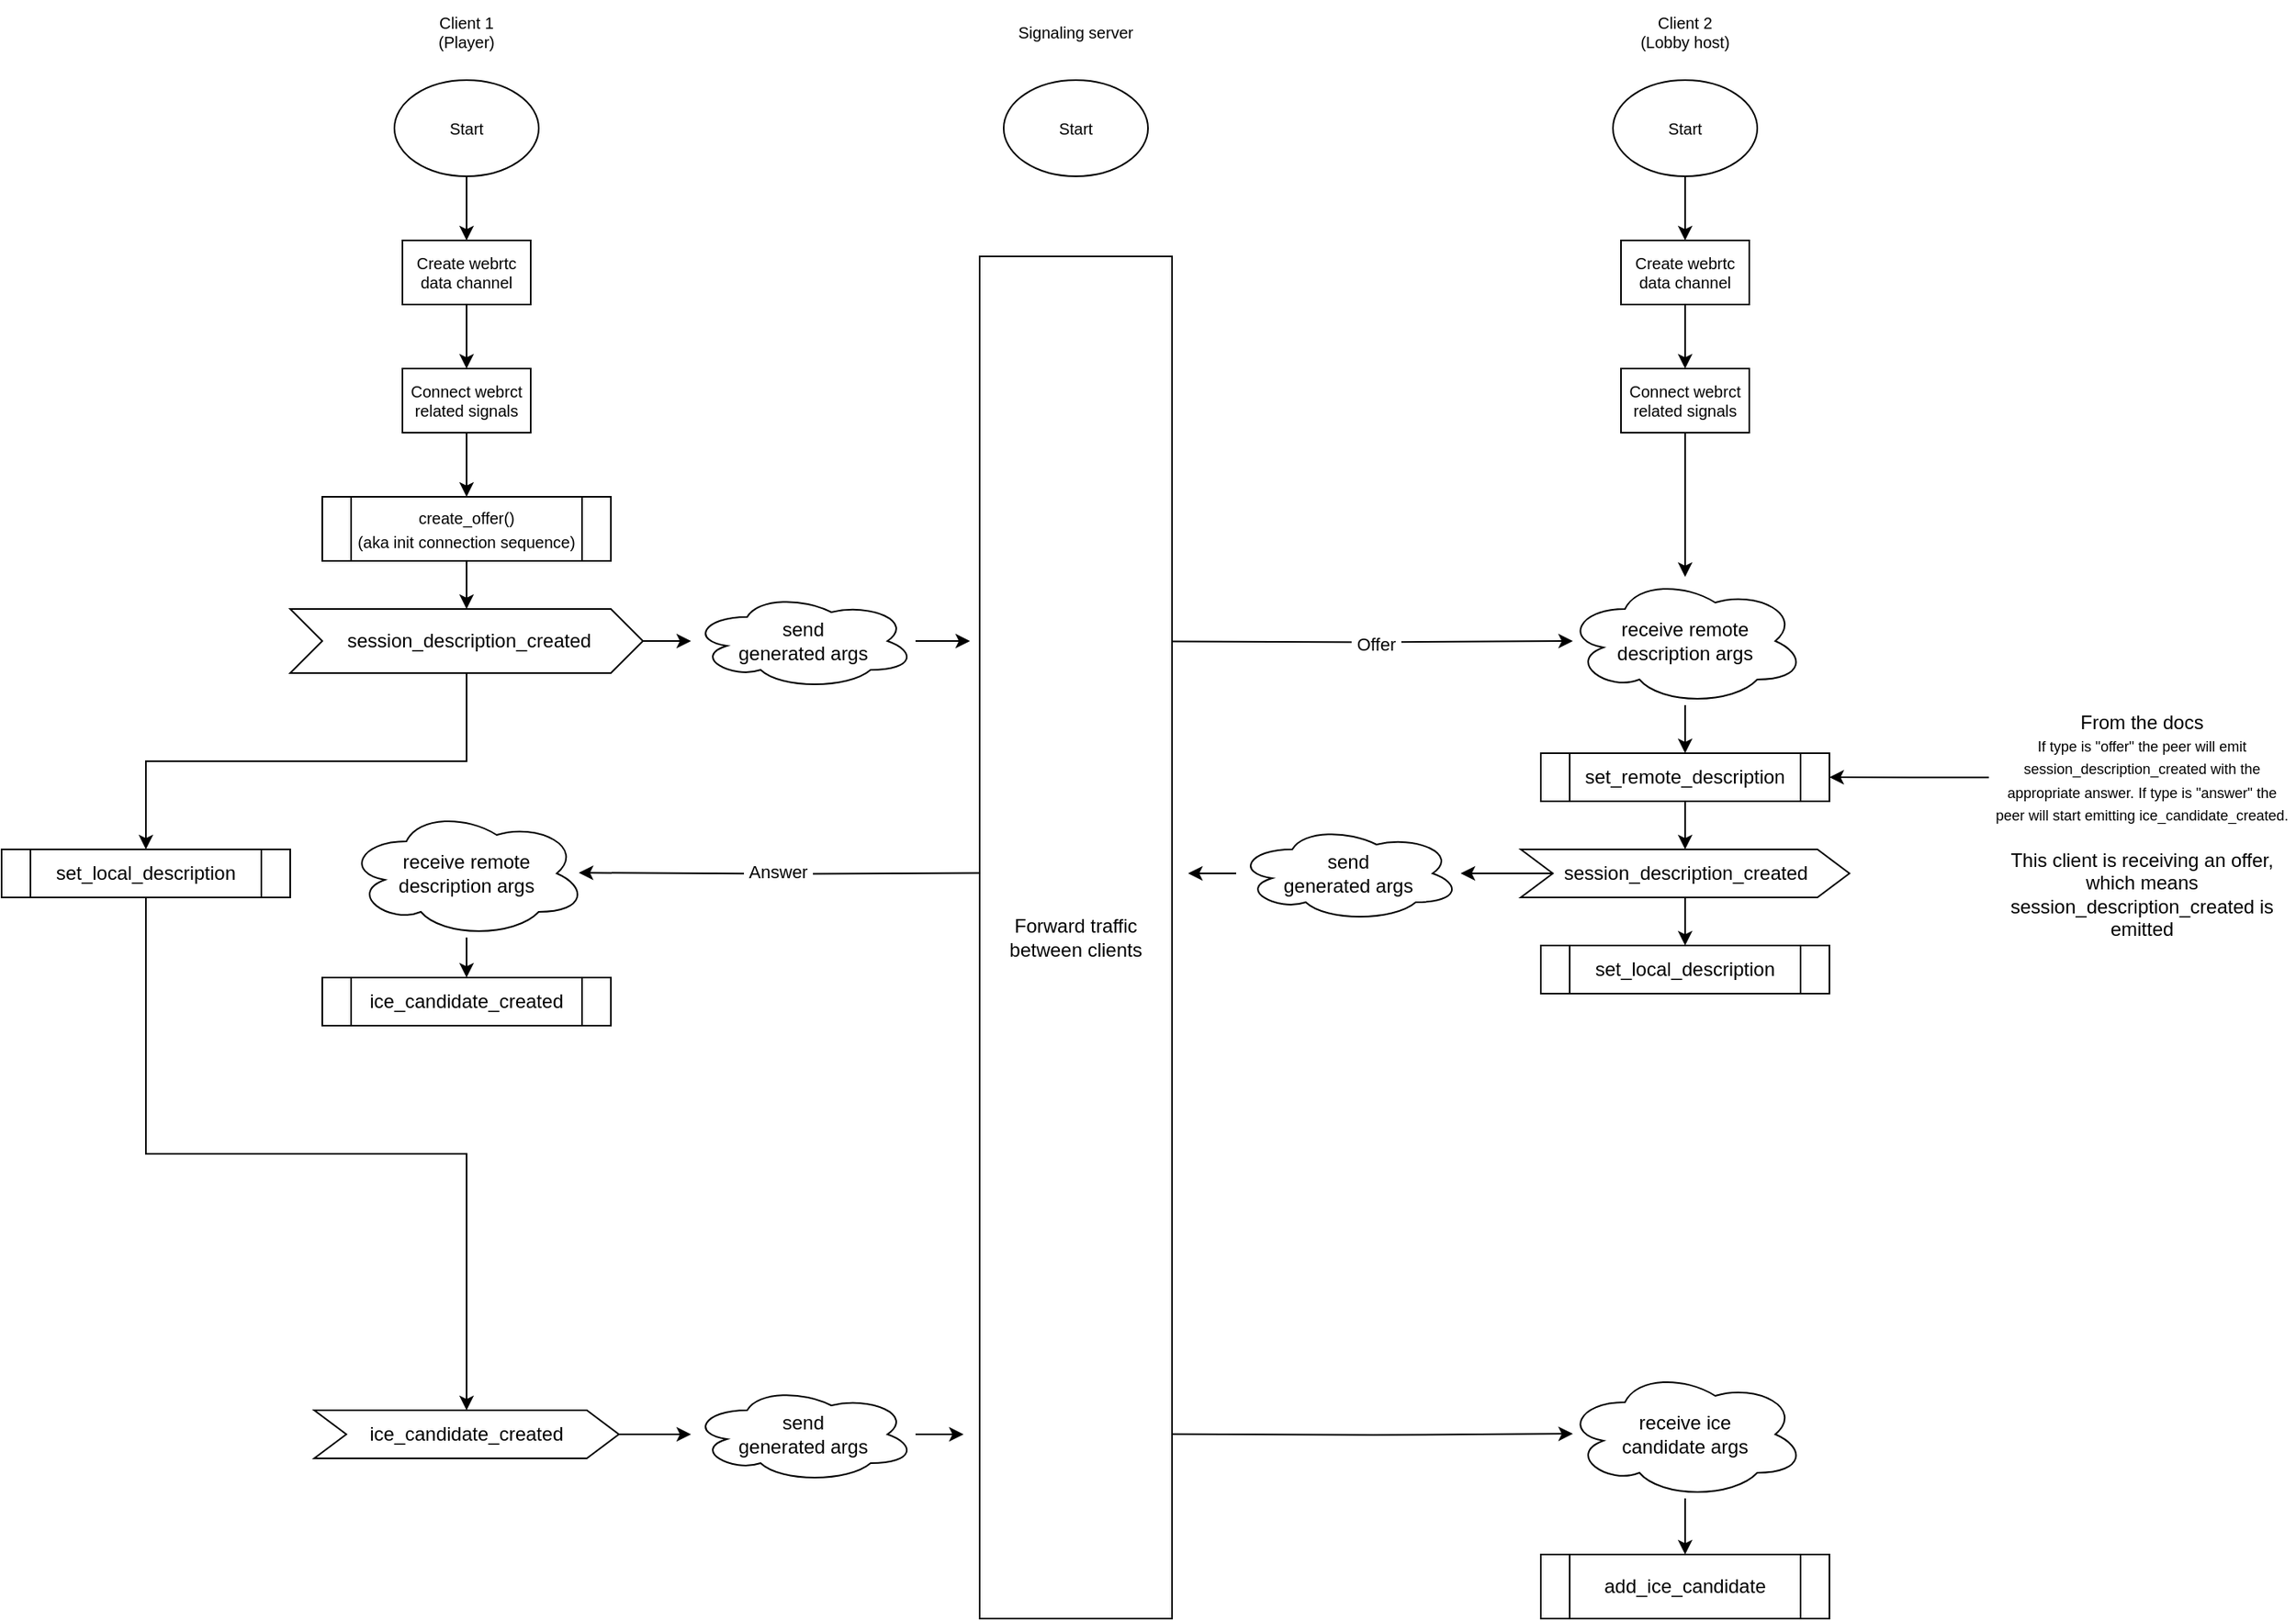 <mxfile version="24.9.2">
  <diagram name="Page-1" id="edf60f1a-56cd-e834-aa8a-f176f3a09ee4">
    <mxGraphModel dx="877" dy="509" grid="1" gridSize="10" guides="1" tooltips="1" connect="1" arrows="1" fold="1" page="1" pageScale="1" pageWidth="1100" pageHeight="850" background="none" math="0" shadow="0">
      <root>
        <mxCell id="0" />
        <mxCell id="1" parent="0" />
        <mxCell id="4YpqXkgW8Ewd-vz6s3Ge-1" value="&lt;font&gt;Start&lt;/font&gt;" style="ellipse;whiteSpace=wrap;html=1;fontSize=10;" vertex="1" parent="1">
          <mxGeometry x="635" y="60" width="90" height="60" as="geometry" />
        </mxCell>
        <mxCell id="4YpqXkgW8Ewd-vz6s3Ge-2" value="Signaling server" style="text;html=1;align=center;verticalAlign=middle;whiteSpace=wrap;rounded=0;fontSize=10;" vertex="1" parent="1">
          <mxGeometry x="640" y="10" width="80" height="40" as="geometry" />
        </mxCell>
        <mxCell id="4YpqXkgW8Ewd-vz6s3Ge-10" value="" style="edgeStyle=orthogonalEdgeStyle;rounded=0;orthogonalLoop=1;jettySize=auto;html=1;fontSize=10;" edge="1" parent="1" source="4YpqXkgW8Ewd-vz6s3Ge-3" target="4YpqXkgW8Ewd-vz6s3Ge-8">
          <mxGeometry relative="1" as="geometry" />
        </mxCell>
        <mxCell id="4YpqXkgW8Ewd-vz6s3Ge-3" value="&lt;font&gt;Start&lt;/font&gt;" style="ellipse;whiteSpace=wrap;html=1;fontSize=10;" vertex="1" parent="1">
          <mxGeometry x="1015" y="60" width="90" height="60" as="geometry" />
        </mxCell>
        <mxCell id="4YpqXkgW8Ewd-vz6s3Ge-4" value="Client 2&lt;div&gt;(Lobby host)&lt;/div&gt;" style="text;html=1;align=center;verticalAlign=middle;whiteSpace=wrap;rounded=0;fontSize=10;" vertex="1" parent="1">
          <mxGeometry x="1020" y="10" width="80" height="40" as="geometry" />
        </mxCell>
        <mxCell id="4YpqXkgW8Ewd-vz6s3Ge-9" value="" style="edgeStyle=orthogonalEdgeStyle;rounded=0;orthogonalLoop=1;jettySize=auto;html=1;fontSize=10;" edge="1" parent="1" source="4YpqXkgW8Ewd-vz6s3Ge-5" target="4YpqXkgW8Ewd-vz6s3Ge-7">
          <mxGeometry relative="1" as="geometry" />
        </mxCell>
        <mxCell id="4YpqXkgW8Ewd-vz6s3Ge-5" value="&lt;font&gt;Start&lt;/font&gt;" style="ellipse;whiteSpace=wrap;html=1;fontSize=10;" vertex="1" parent="1">
          <mxGeometry x="255" y="60" width="90" height="60" as="geometry" />
        </mxCell>
        <mxCell id="4YpqXkgW8Ewd-vz6s3Ge-6" value="Client 1&lt;div&gt;(Player)&lt;/div&gt;" style="text;html=1;align=center;verticalAlign=middle;whiteSpace=wrap;rounded=0;fontSize=10;" vertex="1" parent="1">
          <mxGeometry x="260" y="10" width="80" height="40" as="geometry" />
        </mxCell>
        <mxCell id="4YpqXkgW8Ewd-vz6s3Ge-15" value="" style="edgeStyle=orthogonalEdgeStyle;rounded=0;orthogonalLoop=1;jettySize=auto;html=1;fontSize=10;" edge="1" parent="1" source="4YpqXkgW8Ewd-vz6s3Ge-7" target="4YpqXkgW8Ewd-vz6s3Ge-13">
          <mxGeometry relative="1" as="geometry" />
        </mxCell>
        <mxCell id="4YpqXkgW8Ewd-vz6s3Ge-7" value="Create webrtc data channel" style="rounded=0;whiteSpace=wrap;html=1;fontSize=10;" vertex="1" parent="1">
          <mxGeometry x="260" y="160" width="80" height="40" as="geometry" />
        </mxCell>
        <mxCell id="4YpqXkgW8Ewd-vz6s3Ge-16" value="" style="edgeStyle=orthogonalEdgeStyle;rounded=0;orthogonalLoop=1;jettySize=auto;html=1;fontSize=10;" edge="1" parent="1" source="4YpqXkgW8Ewd-vz6s3Ge-8" target="4YpqXkgW8Ewd-vz6s3Ge-14">
          <mxGeometry relative="1" as="geometry" />
        </mxCell>
        <mxCell id="4YpqXkgW8Ewd-vz6s3Ge-8" value="Create webrtc data channel" style="rounded=0;whiteSpace=wrap;html=1;fontSize=10;" vertex="1" parent="1">
          <mxGeometry x="1020" y="160" width="80" height="40" as="geometry" />
        </mxCell>
        <mxCell id="4YpqXkgW8Ewd-vz6s3Ge-43" value="" style="edgeStyle=orthogonalEdgeStyle;rounded=0;orthogonalLoop=1;jettySize=auto;html=1;" edge="1" parent="1" source="4YpqXkgW8Ewd-vz6s3Ge-13" target="4YpqXkgW8Ewd-vz6s3Ge-42">
          <mxGeometry relative="1" as="geometry" />
        </mxCell>
        <mxCell id="4YpqXkgW8Ewd-vz6s3Ge-13" value="Connect webrct related signals" style="rounded=0;whiteSpace=wrap;html=1;fontSize=10;" vertex="1" parent="1">
          <mxGeometry x="260" y="240" width="80" height="40" as="geometry" />
        </mxCell>
        <mxCell id="4YpqXkgW8Ewd-vz6s3Ge-69" value="" style="edgeStyle=orthogonalEdgeStyle;rounded=0;orthogonalLoop=1;jettySize=auto;html=1;" edge="1" parent="1" source="4YpqXkgW8Ewd-vz6s3Ge-14" target="4YpqXkgW8Ewd-vz6s3Ge-56">
          <mxGeometry relative="1" as="geometry" />
        </mxCell>
        <mxCell id="4YpqXkgW8Ewd-vz6s3Ge-14" value="Connect webrct related signals" style="rounded=0;whiteSpace=wrap;html=1;fontSize=10;" vertex="1" parent="1">
          <mxGeometry x="1020" y="240" width="80" height="40" as="geometry" />
        </mxCell>
        <mxCell id="4YpqXkgW8Ewd-vz6s3Ge-66" value="" style="edgeStyle=orthogonalEdgeStyle;rounded=0;orthogonalLoop=1;jettySize=auto;html=1;" edge="1" parent="1" source="4YpqXkgW8Ewd-vz6s3Ge-38" target="4YpqXkgW8Ewd-vz6s3Ge-53">
          <mxGeometry relative="1" as="geometry" />
        </mxCell>
        <mxCell id="4YpqXkgW8Ewd-vz6s3Ge-95" value="" style="edgeStyle=orthogonalEdgeStyle;rounded=0;orthogonalLoop=1;jettySize=auto;html=1;" edge="1" parent="1" source="4YpqXkgW8Ewd-vz6s3Ge-38" target="4YpqXkgW8Ewd-vz6s3Ge-91">
          <mxGeometry relative="1" as="geometry" />
        </mxCell>
        <mxCell id="4YpqXkgW8Ewd-vz6s3Ge-38" value="&amp;nbsp;session_description_created" style="shape=step;perimeter=stepPerimeter;whiteSpace=wrap;html=1;fixedSize=1;" vertex="1" parent="1">
          <mxGeometry x="190" y="390" width="220" height="40" as="geometry" />
        </mxCell>
        <mxCell id="4YpqXkgW8Ewd-vz6s3Ge-44" value="" style="edgeStyle=orthogonalEdgeStyle;rounded=0;orthogonalLoop=1;jettySize=auto;html=1;" edge="1" parent="1" source="4YpqXkgW8Ewd-vz6s3Ge-42" target="4YpqXkgW8Ewd-vz6s3Ge-38">
          <mxGeometry relative="1" as="geometry" />
        </mxCell>
        <mxCell id="4YpqXkgW8Ewd-vz6s3Ge-42" value="&lt;span style=&quot;font-size: 10px;&quot;&gt;create_offer()&lt;/span&gt;&lt;div&gt;&lt;span style=&quot;font-size: 10px;&quot;&gt;(aka init connection sequence)&lt;/span&gt;&lt;/div&gt;" style="shape=process;whiteSpace=wrap;html=1;backgroundOutline=1;" vertex="1" parent="1">
          <mxGeometry x="210" y="320" width="180" height="40" as="geometry" />
        </mxCell>
        <mxCell id="4YpqXkgW8Ewd-vz6s3Ge-82" value="" style="edgeStyle=orthogonalEdgeStyle;rounded=0;orthogonalLoop=1;jettySize=auto;html=1;" edge="1" parent="1" source="4YpqXkgW8Ewd-vz6s3Ge-47" target="4YpqXkgW8Ewd-vz6s3Ge-81">
          <mxGeometry relative="1" as="geometry" />
        </mxCell>
        <mxCell id="4YpqXkgW8Ewd-vz6s3Ge-47" value="set_remote_description" style="shape=process;whiteSpace=wrap;html=1;backgroundOutline=1;" vertex="1" parent="1">
          <mxGeometry x="970" y="480" width="180" height="30" as="geometry" />
        </mxCell>
        <mxCell id="4YpqXkgW8Ewd-vz6s3Ge-49" value="set_local_description" style="shape=process;whiteSpace=wrap;html=1;backgroundOutline=1;" vertex="1" parent="1">
          <mxGeometry x="970" y="600" width="180" height="30" as="geometry" />
        </mxCell>
        <mxCell id="4YpqXkgW8Ewd-vz6s3Ge-52" value="Forward traffic between clients" style="rounded=0;whiteSpace=wrap;html=1;" vertex="1" parent="1">
          <mxGeometry x="620" y="170" width="120" height="850" as="geometry" />
        </mxCell>
        <mxCell id="4YpqXkgW8Ewd-vz6s3Ge-53" value="send&lt;div&gt;&lt;span style=&quot;background-color: initial;&quot;&gt;generated&amp;nbsp;&lt;/span&gt;&lt;span style=&quot;background-color: initial;&quot;&gt;args&lt;/span&gt;&lt;/div&gt;" style="ellipse;shape=cloud;whiteSpace=wrap;html=1;" vertex="1" parent="1">
          <mxGeometry x="440" y="380" width="140" height="60" as="geometry" />
        </mxCell>
        <mxCell id="4YpqXkgW8Ewd-vz6s3Ge-61" value="" style="edgeStyle=orthogonalEdgeStyle;rounded=0;orthogonalLoop=1;jettySize=auto;html=1;" edge="1" parent="1" source="4YpqXkgW8Ewd-vz6s3Ge-56" target="4YpqXkgW8Ewd-vz6s3Ge-47">
          <mxGeometry relative="1" as="geometry" />
        </mxCell>
        <mxCell id="4YpqXkgW8Ewd-vz6s3Ge-56" value="receive&amp;nbsp;&lt;span style=&quot;background-color: initial;&quot;&gt;remote&lt;/span&gt;&lt;div&gt;&lt;div&gt;description args&lt;/div&gt;&lt;/div&gt;" style="ellipse;shape=cloud;whiteSpace=wrap;html=1;" vertex="1" parent="1">
          <mxGeometry x="985" y="370" width="150" height="80" as="geometry" />
        </mxCell>
        <mxCell id="4YpqXkgW8Ewd-vz6s3Ge-73" value="" style="edgeStyle=orthogonalEdgeStyle;rounded=0;orthogonalLoop=1;jettySize=auto;html=1;" edge="1" parent="1" source="4YpqXkgW8Ewd-vz6s3Ge-64" target="4YpqXkgW8Ewd-vz6s3Ge-72">
          <mxGeometry relative="1" as="geometry" />
        </mxCell>
        <mxCell id="4YpqXkgW8Ewd-vz6s3Ge-64" value="ice_candidate_created" style="shape=step;perimeter=stepPerimeter;whiteSpace=wrap;html=1;fixedSize=1;" vertex="1" parent="1">
          <mxGeometry x="205" y="890" width="190" height="30" as="geometry" />
        </mxCell>
        <mxCell id="4YpqXkgW8Ewd-vz6s3Ge-67" style="edgeStyle=orthogonalEdgeStyle;rounded=0;orthogonalLoop=1;jettySize=auto;html=1;" edge="1" parent="1" source="4YpqXkgW8Ewd-vz6s3Ge-53">
          <mxGeometry relative="1" as="geometry">
            <mxPoint x="614" y="410" as="targetPoint" />
          </mxGeometry>
        </mxCell>
        <mxCell id="4YpqXkgW8Ewd-vz6s3Ge-68" style="edgeStyle=orthogonalEdgeStyle;rounded=0;orthogonalLoop=1;jettySize=auto;html=1;" edge="1" parent="1">
          <mxGeometry relative="1" as="geometry">
            <mxPoint x="740" y="410.24" as="sourcePoint" />
            <mxPoint x="990" y="410" as="targetPoint" />
          </mxGeometry>
        </mxCell>
        <mxCell id="4YpqXkgW8Ewd-vz6s3Ge-84" value="&amp;nbsp;Offer&amp;nbsp;" style="edgeLabel;html=1;align=center;verticalAlign=middle;resizable=0;points=[];" vertex="1" connectable="0" parent="4YpqXkgW8Ewd-vz6s3Ge-68">
          <mxGeometry x="0.013" y="-1" relative="1" as="geometry">
            <mxPoint as="offset" />
          </mxGeometry>
        </mxCell>
        <mxCell id="4YpqXkgW8Ewd-vz6s3Ge-70" value="&lt;font&gt;add_ice_candidate&lt;/font&gt;" style="shape=process;whiteSpace=wrap;html=1;backgroundOutline=1;" vertex="1" parent="1">
          <mxGeometry x="970" y="980" width="180" height="40" as="geometry" />
        </mxCell>
        <mxCell id="4YpqXkgW8Ewd-vz6s3Ge-72" value="send&lt;div&gt;generated args&lt;/div&gt;" style="ellipse;shape=cloud;whiteSpace=wrap;html=1;" vertex="1" parent="1">
          <mxGeometry x="440" y="875" width="140" height="60" as="geometry" />
        </mxCell>
        <mxCell id="4YpqXkgW8Ewd-vz6s3Ge-75" style="edgeStyle=orthogonalEdgeStyle;rounded=0;orthogonalLoop=1;jettySize=auto;html=1;" edge="1" parent="1" source="4YpqXkgW8Ewd-vz6s3Ge-72">
          <mxGeometry relative="1" as="geometry">
            <mxPoint x="610" y="905" as="targetPoint" />
          </mxGeometry>
        </mxCell>
        <mxCell id="4YpqXkgW8Ewd-vz6s3Ge-78" value="" style="edgeStyle=orthogonalEdgeStyle;rounded=0;orthogonalLoop=1;jettySize=auto;html=1;" edge="1" parent="1" source="4YpqXkgW8Ewd-vz6s3Ge-77" target="4YpqXkgW8Ewd-vz6s3Ge-70">
          <mxGeometry relative="1" as="geometry" />
        </mxCell>
        <mxCell id="4YpqXkgW8Ewd-vz6s3Ge-77" value="receive&amp;nbsp;&lt;span style=&quot;background-color: initial;&quot;&gt;ice&lt;/span&gt;&lt;div&gt;&lt;div&gt;candidate args&lt;/div&gt;&lt;/div&gt;" style="ellipse;shape=cloud;whiteSpace=wrap;html=1;" vertex="1" parent="1">
          <mxGeometry x="985" y="865" width="150" height="80" as="geometry" />
        </mxCell>
        <mxCell id="4YpqXkgW8Ewd-vz6s3Ge-80" style="edgeStyle=orthogonalEdgeStyle;rounded=0;orthogonalLoop=1;jettySize=auto;html=1;" edge="1" parent="1">
          <mxGeometry relative="1" as="geometry">
            <mxPoint x="740" y="904.88" as="sourcePoint" />
            <mxPoint x="990" y="904.64" as="targetPoint" />
          </mxGeometry>
        </mxCell>
        <mxCell id="4YpqXkgW8Ewd-vz6s3Ge-94" value="" style="edgeStyle=orthogonalEdgeStyle;rounded=0;orthogonalLoop=1;jettySize=auto;html=1;" edge="1" parent="1" source="4YpqXkgW8Ewd-vz6s3Ge-81" target="4YpqXkgW8Ewd-vz6s3Ge-49">
          <mxGeometry relative="1" as="geometry" />
        </mxCell>
        <mxCell id="4YpqXkgW8Ewd-vz6s3Ge-98" value="" style="edgeStyle=orthogonalEdgeStyle;rounded=0;orthogonalLoop=1;jettySize=auto;html=1;" edge="1" parent="1" source="4YpqXkgW8Ewd-vz6s3Ge-81" target="4YpqXkgW8Ewd-vz6s3Ge-92">
          <mxGeometry relative="1" as="geometry" />
        </mxCell>
        <mxCell id="4YpqXkgW8Ewd-vz6s3Ge-81" value="session_description_created" style="shape=step;perimeter=stepPerimeter;whiteSpace=wrap;html=1;fixedSize=1;" vertex="1" parent="1">
          <mxGeometry x="957.5" y="540" width="205" height="30" as="geometry" />
        </mxCell>
        <mxCell id="4YpqXkgW8Ewd-vz6s3Ge-87" style="edgeStyle=orthogonalEdgeStyle;rounded=0;orthogonalLoop=1;jettySize=auto;html=1;entryX=1;entryY=0.5;entryDx=0;entryDy=0;exitX=-0.003;exitY=0.27;exitDx=0;exitDy=0;exitPerimeter=0;" edge="1" parent="1" source="4YpqXkgW8Ewd-vz6s3Ge-85" target="4YpqXkgW8Ewd-vz6s3Ge-47">
          <mxGeometry relative="1" as="geometry" />
        </mxCell>
        <mxCell id="4YpqXkgW8Ewd-vz6s3Ge-85" value="&lt;div&gt;&lt;font&gt;From the docs&lt;/font&gt;&lt;/div&gt;&lt;div&gt;&lt;font style=&quot;font-size: 9px;&quot;&gt;If type is &quot;offer&quot; the peer will emit session_description_created with the appropriate answer.&amp;nbsp;&lt;/font&gt;&lt;span style=&quot;font-size: 9px; background-color: initial;&quot;&gt;If type is &quot;answer&quot; the peer will start emitting ice_candidate_created.&lt;/span&gt;&lt;/div&gt;&lt;div&gt;&lt;span style=&quot;font-size: 9px; background-color: initial;&quot;&gt;&lt;br&gt;&lt;/span&gt;&lt;/div&gt;&lt;div&gt;&lt;font&gt;This client is receiving an offer, which means&lt;/font&gt;&lt;/div&gt;&lt;div&gt;&lt;font&gt;&lt;span style=&quot;background-color: initial;&quot;&gt;session_description_created&lt;/span&gt;&lt;span style=&quot;background-color: initial;&quot;&gt;&amp;nbsp;is emitted&lt;/span&gt;&lt;/font&gt;&lt;/div&gt;" style="text;html=1;align=center;verticalAlign=middle;whiteSpace=wrap;rounded=0;" vertex="1" parent="1">
          <mxGeometry x="1250" y="460" width="190" height="130" as="geometry" />
        </mxCell>
        <mxCell id="4YpqXkgW8Ewd-vz6s3Ge-100" style="edgeStyle=orthogonalEdgeStyle;rounded=0;orthogonalLoop=1;jettySize=auto;html=1;entryX=0.5;entryY=0;entryDx=0;entryDy=0;exitX=0.5;exitY=1;exitDx=0;exitDy=0;" edge="1" parent="1" source="4YpqXkgW8Ewd-vz6s3Ge-91" target="4YpqXkgW8Ewd-vz6s3Ge-64">
          <mxGeometry relative="1" as="geometry" />
        </mxCell>
        <mxCell id="4YpqXkgW8Ewd-vz6s3Ge-91" value="set_local_description" style="shape=process;whiteSpace=wrap;html=1;backgroundOutline=1;" vertex="1" parent="1">
          <mxGeometry x="10" y="540" width="180" height="30" as="geometry" />
        </mxCell>
        <mxCell id="4YpqXkgW8Ewd-vz6s3Ge-99" value="" style="edgeStyle=orthogonalEdgeStyle;rounded=0;orthogonalLoop=1;jettySize=auto;html=1;" edge="1" parent="1" source="4YpqXkgW8Ewd-vz6s3Ge-92">
          <mxGeometry relative="1" as="geometry">
            <mxPoint x="750" y="555" as="targetPoint" />
          </mxGeometry>
        </mxCell>
        <mxCell id="4YpqXkgW8Ewd-vz6s3Ge-92" value="send&lt;div&gt;&lt;span style=&quot;background-color: initial;&quot;&gt;generated&amp;nbsp;&lt;/span&gt;&lt;span style=&quot;background-color: initial;&quot;&gt;args&lt;/span&gt;&lt;/div&gt;" style="ellipse;shape=cloud;whiteSpace=wrap;html=1;" vertex="1" parent="1">
          <mxGeometry x="780" y="525" width="140" height="60" as="geometry" />
        </mxCell>
        <mxCell id="4YpqXkgW8Ewd-vz6s3Ge-101" style="edgeStyle=orthogonalEdgeStyle;rounded=0;orthogonalLoop=1;jettySize=auto;html=1;" edge="1" parent="1">
          <mxGeometry relative="1" as="geometry">
            <mxPoint x="620" y="554.81" as="sourcePoint" />
            <mxPoint x="370" y="554.57" as="targetPoint" />
          </mxGeometry>
        </mxCell>
        <mxCell id="4YpqXkgW8Ewd-vz6s3Ge-102" value="&amp;nbsp;Answer&amp;nbsp;" style="edgeLabel;html=1;align=center;verticalAlign=middle;resizable=0;points=[];" vertex="1" connectable="0" parent="4YpqXkgW8Ewd-vz6s3Ge-101">
          <mxGeometry x="0.013" y="-1" relative="1" as="geometry">
            <mxPoint as="offset" />
          </mxGeometry>
        </mxCell>
        <mxCell id="4YpqXkgW8Ewd-vz6s3Ge-108" value="" style="edgeStyle=orthogonalEdgeStyle;rounded=0;orthogonalLoop=1;jettySize=auto;html=1;" edge="1" parent="1" source="4YpqXkgW8Ewd-vz6s3Ge-105" target="4YpqXkgW8Ewd-vz6s3Ge-107">
          <mxGeometry relative="1" as="geometry" />
        </mxCell>
        <mxCell id="4YpqXkgW8Ewd-vz6s3Ge-105" value="receive&amp;nbsp;&lt;span style=&quot;background-color: initial;&quot;&gt;remote&lt;/span&gt;&lt;div&gt;&lt;div&gt;description args&lt;/div&gt;&lt;/div&gt;" style="ellipse;shape=cloud;whiteSpace=wrap;html=1;" vertex="1" parent="1">
          <mxGeometry x="225" y="515" width="150" height="80" as="geometry" />
        </mxCell>
        <mxCell id="4YpqXkgW8Ewd-vz6s3Ge-107" value="ice_candidate_created" style="shape=process;whiteSpace=wrap;html=1;backgroundOutline=1;" vertex="1" parent="1">
          <mxGeometry x="210" y="620" width="180" height="30" as="geometry" />
        </mxCell>
      </root>
    </mxGraphModel>
  </diagram>
</mxfile>

